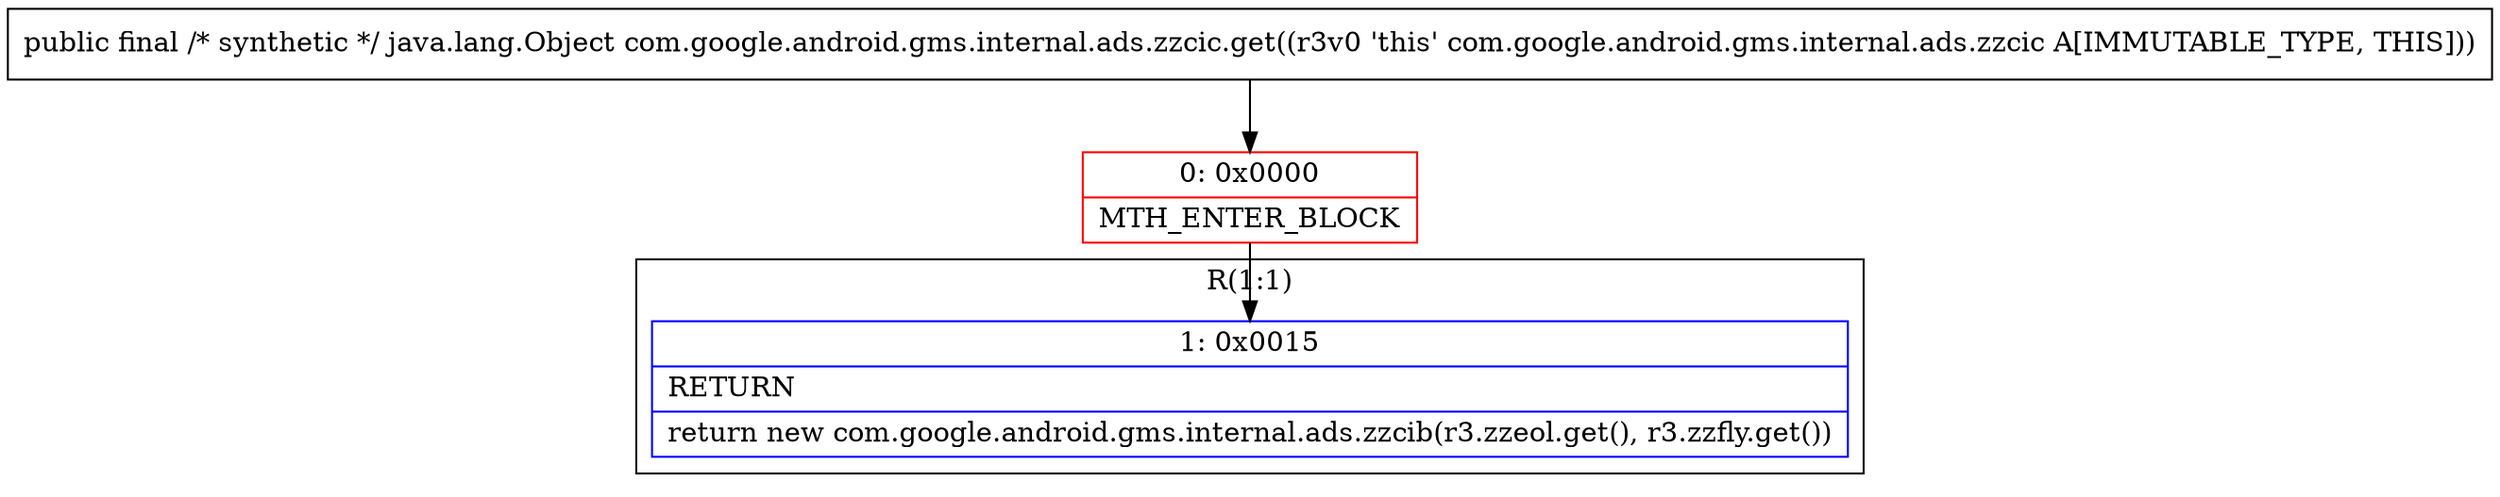 digraph "CFG forcom.google.android.gms.internal.ads.zzcic.get()Ljava\/lang\/Object;" {
subgraph cluster_Region_242208857 {
label = "R(1:1)";
node [shape=record,color=blue];
Node_1 [shape=record,label="{1\:\ 0x0015|RETURN\l|return new com.google.android.gms.internal.ads.zzcib(r3.zzeol.get(), r3.zzfly.get())\l}"];
}
Node_0 [shape=record,color=red,label="{0\:\ 0x0000|MTH_ENTER_BLOCK\l}"];
MethodNode[shape=record,label="{public final \/* synthetic *\/ java.lang.Object com.google.android.gms.internal.ads.zzcic.get((r3v0 'this' com.google.android.gms.internal.ads.zzcic A[IMMUTABLE_TYPE, THIS])) }"];
MethodNode -> Node_0;
Node_0 -> Node_1;
}

